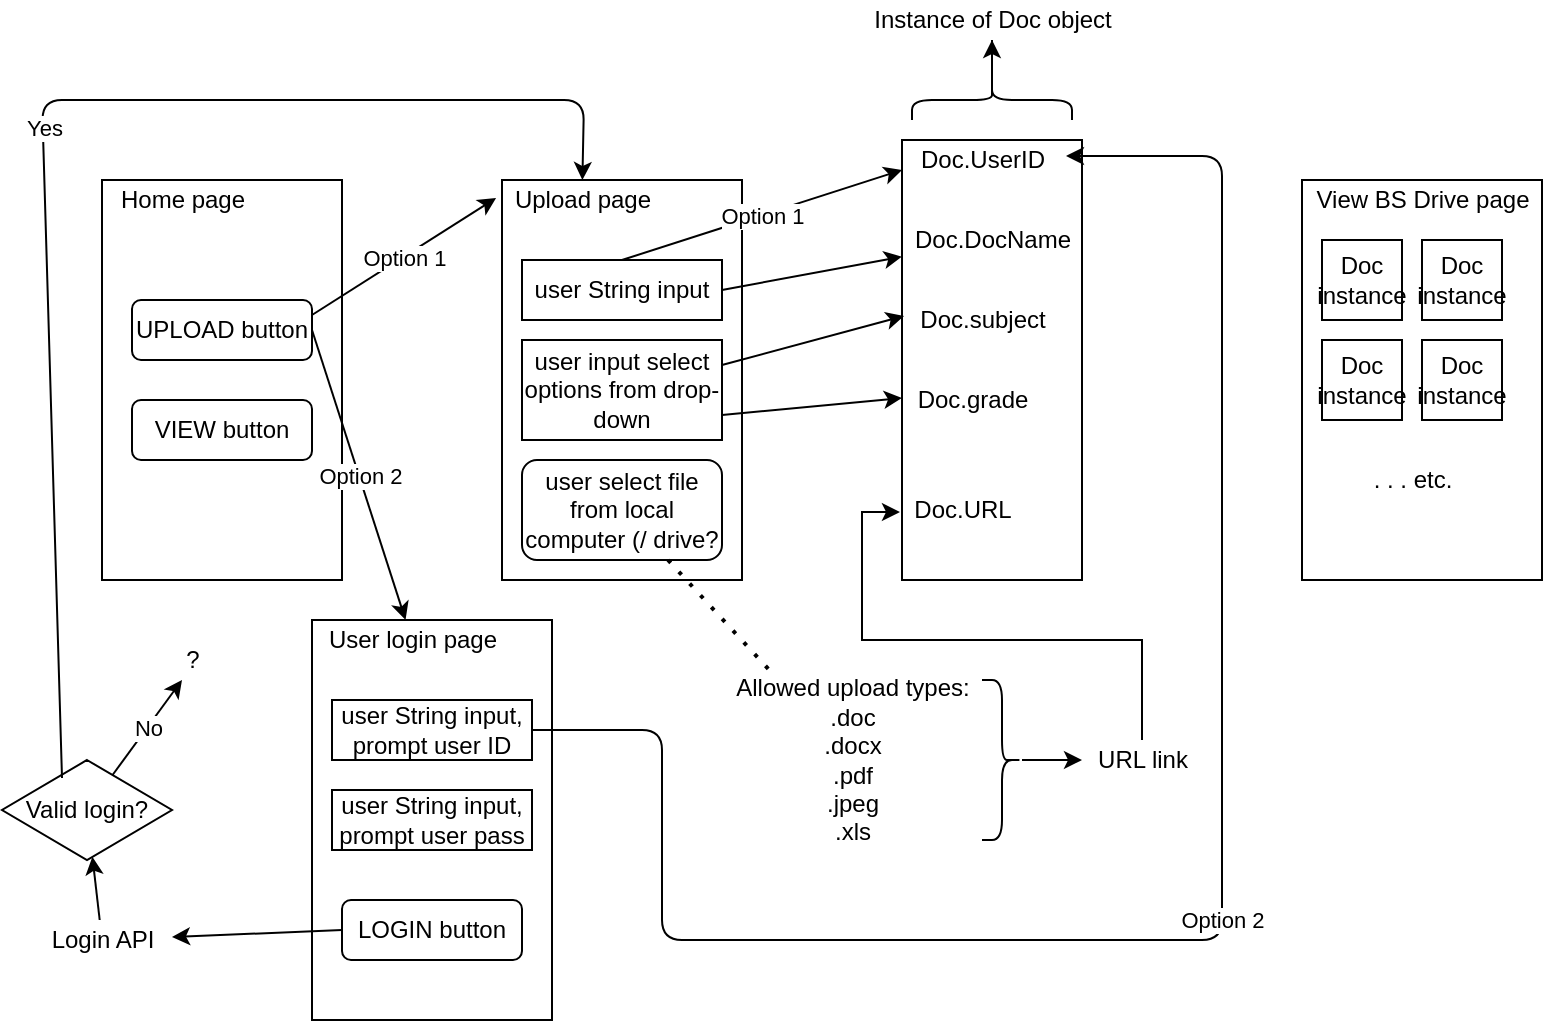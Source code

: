 <mxfile version="14.3.1" type="github">
  <diagram id="9pjWV6XYVZnFbX4phznE" name="Page-1">
    <mxGraphModel dx="1186" dy="518" grid="1" gridSize="10" guides="1" tooltips="1" connect="1" arrows="1" fold="1" page="1" pageScale="1" pageWidth="850" pageHeight="1100" math="0" shadow="0">
      <root>
        <mxCell id="0" />
        <mxCell id="1" parent="0" />
        <mxCell id="YGxNnv0O2CKbyeqGC6qJ-76" value="" style="rounded=0;whiteSpace=wrap;html=1;" vertex="1" parent="1">
          <mxGeometry x="480" y="100" width="90" height="220" as="geometry" />
        </mxCell>
        <mxCell id="YGxNnv0O2CKbyeqGC6qJ-2" value="" style="rounded=0;whiteSpace=wrap;html=1;" vertex="1" parent="1">
          <mxGeometry x="80" y="120" width="120" height="200" as="geometry" />
        </mxCell>
        <mxCell id="YGxNnv0O2CKbyeqGC6qJ-3" value="Home page&lt;br&gt;" style="text;html=1;resizable=0;autosize=1;align=center;verticalAlign=middle;points=[];fillColor=none;strokeColor=none;rounded=0;" vertex="1" parent="1">
          <mxGeometry x="80" y="120" width="80" height="20" as="geometry" />
        </mxCell>
        <mxCell id="YGxNnv0O2CKbyeqGC6qJ-5" value="UPLOAD button" style="rounded=1;whiteSpace=wrap;html=1;" vertex="1" parent="1">
          <mxGeometry x="95" y="180" width="90" height="30" as="geometry" />
        </mxCell>
        <mxCell id="YGxNnv0O2CKbyeqGC6qJ-6" value="VIEW button" style="rounded=1;whiteSpace=wrap;html=1;" vertex="1" parent="1">
          <mxGeometry x="95" y="230" width="90" height="30" as="geometry" />
        </mxCell>
        <mxCell id="YGxNnv0O2CKbyeqGC6qJ-8" value="" style="rounded=0;whiteSpace=wrap;html=1;" vertex="1" parent="1">
          <mxGeometry x="280" y="120" width="120" height="200" as="geometry" />
        </mxCell>
        <mxCell id="YGxNnv0O2CKbyeqGC6qJ-9" value="Upload page" style="text;html=1;resizable=0;autosize=1;align=center;verticalAlign=middle;points=[];fillColor=none;strokeColor=none;rounded=0;" vertex="1" parent="1">
          <mxGeometry x="280" y="120" width="80" height="20" as="geometry" />
        </mxCell>
        <mxCell id="YGxNnv0O2CKbyeqGC6qJ-10" value="user String input" style="rounded=0;whiteSpace=wrap;html=1;" vertex="1" parent="1">
          <mxGeometry x="290" y="160" width="100" height="30" as="geometry" />
        </mxCell>
        <mxCell id="YGxNnv0O2CKbyeqGC6qJ-11" value="user input select options from drop-down" style="rounded=0;whiteSpace=wrap;html=1;" vertex="1" parent="1">
          <mxGeometry x="290" y="200" width="100" height="50" as="geometry" />
        </mxCell>
        <mxCell id="YGxNnv0O2CKbyeqGC6qJ-12" value="user select file from local computer (/ drive?" style="rounded=1;whiteSpace=wrap;html=1;" vertex="1" parent="1">
          <mxGeometry x="290" y="260" width="100" height="50" as="geometry" />
        </mxCell>
        <mxCell id="YGxNnv0O2CKbyeqGC6qJ-14" value="" style="rounded=0;whiteSpace=wrap;html=1;" vertex="1" parent="1">
          <mxGeometry x="185" y="340" width="120" height="200" as="geometry" />
        </mxCell>
        <mxCell id="YGxNnv0O2CKbyeqGC6qJ-15" value="User login page" style="text;html=1;resizable=0;autosize=1;align=center;verticalAlign=middle;points=[];fillColor=none;strokeColor=none;rounded=0;" vertex="1" parent="1">
          <mxGeometry x="185" y="340" width="100" height="20" as="geometry" />
        </mxCell>
        <mxCell id="YGxNnv0O2CKbyeqGC6qJ-16" value="user String input, prompt user ID" style="rounded=0;whiteSpace=wrap;html=1;" vertex="1" parent="1">
          <mxGeometry x="195" y="380" width="100" height="30" as="geometry" />
        </mxCell>
        <mxCell id="YGxNnv0O2CKbyeqGC6qJ-17" value="user String input, prompt user pass" style="rounded=0;whiteSpace=wrap;html=1;" vertex="1" parent="1">
          <mxGeometry x="195" y="425" width="100" height="30" as="geometry" />
        </mxCell>
        <mxCell id="YGxNnv0O2CKbyeqGC6qJ-19" value="LOGIN button" style="rounded=1;whiteSpace=wrap;html=1;" vertex="1" parent="1">
          <mxGeometry x="200" y="480" width="90" height="30" as="geometry" />
        </mxCell>
        <mxCell id="YGxNnv0O2CKbyeqGC6qJ-21" value="" style="endArrow=classic;html=1;exitX=1;exitY=0.25;exitDx=0;exitDy=0;entryX=-0.037;entryY=0.45;entryDx=0;entryDy=0;entryPerimeter=0;" edge="1" parent="1" source="YGxNnv0O2CKbyeqGC6qJ-5" target="YGxNnv0O2CKbyeqGC6qJ-9">
          <mxGeometry relative="1" as="geometry">
            <mxPoint x="220" y="200" as="sourcePoint" />
            <mxPoint x="250" y="210" as="targetPoint" />
          </mxGeometry>
        </mxCell>
        <mxCell id="YGxNnv0O2CKbyeqGC6qJ-22" value="Option 1" style="edgeLabel;resizable=0;html=1;align=center;verticalAlign=middle;" connectable="0" vertex="1" parent="YGxNnv0O2CKbyeqGC6qJ-21">
          <mxGeometry relative="1" as="geometry" />
        </mxCell>
        <mxCell id="YGxNnv0O2CKbyeqGC6qJ-24" value="" style="endArrow=classic;html=1;exitX=1;exitY=0.5;exitDx=0;exitDy=0;" edge="1" parent="1" source="YGxNnv0O2CKbyeqGC6qJ-5" target="YGxNnv0O2CKbyeqGC6qJ-15">
          <mxGeometry relative="1" as="geometry">
            <mxPoint x="60" y="448.5" as="sourcePoint" />
            <mxPoint x="152.04" y="390" as="targetPoint" />
          </mxGeometry>
        </mxCell>
        <mxCell id="YGxNnv0O2CKbyeqGC6qJ-25" value="Option 2" style="edgeLabel;resizable=0;html=1;align=center;verticalAlign=middle;" connectable="0" vertex="1" parent="YGxNnv0O2CKbyeqGC6qJ-24">
          <mxGeometry relative="1" as="geometry" />
        </mxCell>
        <mxCell id="YGxNnv0O2CKbyeqGC6qJ-26" value="" style="endArrow=classic;html=1;exitX=1;exitY=0.5;exitDx=0;exitDy=0;" edge="1" parent="1" source="YGxNnv0O2CKbyeqGC6qJ-10" target="YGxNnv0O2CKbyeqGC6qJ-27">
          <mxGeometry width="50" height="50" relative="1" as="geometry">
            <mxPoint x="400" y="320" as="sourcePoint" />
            <mxPoint x="480" y="120" as="targetPoint" />
          </mxGeometry>
        </mxCell>
        <mxCell id="YGxNnv0O2CKbyeqGC6qJ-27" value="Doc.DocName" style="text;html=1;resizable=0;autosize=1;align=center;verticalAlign=middle;points=[];fillColor=none;strokeColor=none;rounded=0;" vertex="1" parent="1">
          <mxGeometry x="480" y="140" width="90" height="20" as="geometry" />
        </mxCell>
        <mxCell id="YGxNnv0O2CKbyeqGC6qJ-28" value="Doc.subject" style="text;html=1;resizable=0;autosize=1;align=center;verticalAlign=middle;points=[];fillColor=none;strokeColor=none;rounded=0;" vertex="1" parent="1">
          <mxGeometry x="480" y="180" width="80" height="20" as="geometry" />
        </mxCell>
        <mxCell id="YGxNnv0O2CKbyeqGC6qJ-29" value="Doc.grade" style="text;html=1;resizable=0;autosize=1;align=center;verticalAlign=middle;points=[];fillColor=none;strokeColor=none;rounded=0;" vertex="1" parent="1">
          <mxGeometry x="480" y="220" width="70" height="20" as="geometry" />
        </mxCell>
        <mxCell id="YGxNnv0O2CKbyeqGC6qJ-30" value="" style="endArrow=classic;html=1;exitX=1;exitY=0.25;exitDx=0;exitDy=0;entryX=0.013;entryY=0.4;entryDx=0;entryDy=0;entryPerimeter=0;" edge="1" parent="1" source="YGxNnv0O2CKbyeqGC6qJ-11" target="YGxNnv0O2CKbyeqGC6qJ-28">
          <mxGeometry width="50" height="50" relative="1" as="geometry">
            <mxPoint x="400" y="310" as="sourcePoint" />
            <mxPoint x="450" y="260" as="targetPoint" />
          </mxGeometry>
        </mxCell>
        <mxCell id="YGxNnv0O2CKbyeqGC6qJ-31" value="" style="endArrow=classic;html=1;exitX=1;exitY=0.75;exitDx=0;exitDy=0;entryX=0;entryY=0.45;entryDx=0;entryDy=0;entryPerimeter=0;" edge="1" parent="1" source="YGxNnv0O2CKbyeqGC6qJ-11" target="YGxNnv0O2CKbyeqGC6qJ-29">
          <mxGeometry width="50" height="50" relative="1" as="geometry">
            <mxPoint x="400" y="310" as="sourcePoint" />
            <mxPoint x="450" y="260" as="targetPoint" />
          </mxGeometry>
        </mxCell>
        <mxCell id="YGxNnv0O2CKbyeqGC6qJ-36" value="" style="endArrow=classic;html=1;exitX=0;exitY=0.5;exitDx=0;exitDy=0;" edge="1" parent="1" source="YGxNnv0O2CKbyeqGC6qJ-19" target="YGxNnv0O2CKbyeqGC6qJ-37">
          <mxGeometry width="50" height="50" relative="1" as="geometry">
            <mxPoint x="400" y="310" as="sourcePoint" />
            <mxPoint x="360" y="510" as="targetPoint" />
          </mxGeometry>
        </mxCell>
        <mxCell id="YGxNnv0O2CKbyeqGC6qJ-37" value="Login API" style="text;html=1;resizable=0;autosize=1;align=center;verticalAlign=middle;points=[];fillColor=none;strokeColor=none;rounded=0;" vertex="1" parent="1">
          <mxGeometry x="45" y="490" width="70" height="20" as="geometry" />
        </mxCell>
        <mxCell id="YGxNnv0O2CKbyeqGC6qJ-38" value="Valid login?" style="rhombus;whiteSpace=wrap;html=1;" vertex="1" parent="1">
          <mxGeometry x="30" y="410" width="85" height="50" as="geometry" />
        </mxCell>
        <mxCell id="YGxNnv0O2CKbyeqGC6qJ-40" value="" style="endArrow=classic;html=1;exitX=0.353;exitY=0.18;exitDx=0;exitDy=0;exitPerimeter=0;" edge="1" parent="1" source="YGxNnv0O2CKbyeqGC6qJ-38" target="YGxNnv0O2CKbyeqGC6qJ-9">
          <mxGeometry relative="1" as="geometry">
            <mxPoint x="380" y="450" as="sourcePoint" />
            <mxPoint x="480" y="450" as="targetPoint" />
            <Array as="points">
              <mxPoint x="50" y="80" />
              <mxPoint x="321" y="80" />
            </Array>
          </mxGeometry>
        </mxCell>
        <mxCell id="YGxNnv0O2CKbyeqGC6qJ-41" value="Yes" style="edgeLabel;resizable=0;html=1;align=center;verticalAlign=middle;" connectable="0" vertex="1" parent="YGxNnv0O2CKbyeqGC6qJ-40">
          <mxGeometry relative="1" as="geometry" />
        </mxCell>
        <mxCell id="YGxNnv0O2CKbyeqGC6qJ-42" value="" style="rounded=0;whiteSpace=wrap;html=1;" vertex="1" parent="1">
          <mxGeometry x="680" y="120" width="120" height="200" as="geometry" />
        </mxCell>
        <mxCell id="YGxNnv0O2CKbyeqGC6qJ-43" value="View BS Drive page" style="text;html=1;resizable=0;autosize=1;align=center;verticalAlign=middle;points=[];fillColor=none;strokeColor=none;rounded=0;" vertex="1" parent="1">
          <mxGeometry x="680" y="120" width="120" height="20" as="geometry" />
        </mxCell>
        <mxCell id="YGxNnv0O2CKbyeqGC6qJ-44" value="Doc instance" style="rounded=0;whiteSpace=wrap;html=1;" vertex="1" parent="1">
          <mxGeometry x="690" y="150" width="40" height="40" as="geometry" />
        </mxCell>
        <mxCell id="YGxNnv0O2CKbyeqGC6qJ-45" value="Doc instance" style="rounded=0;whiteSpace=wrap;html=1;" vertex="1" parent="1">
          <mxGeometry x="690" y="200" width="40" height="40" as="geometry" />
        </mxCell>
        <mxCell id="YGxNnv0O2CKbyeqGC6qJ-46" value="Doc instance" style="rounded=0;whiteSpace=wrap;html=1;" vertex="1" parent="1">
          <mxGeometry x="740" y="150" width="40" height="40" as="geometry" />
        </mxCell>
        <mxCell id="YGxNnv0O2CKbyeqGC6qJ-47" value="Doc instance" style="rounded=0;whiteSpace=wrap;html=1;" vertex="1" parent="1">
          <mxGeometry x="740" y="200" width="40" height="40" as="geometry" />
        </mxCell>
        <mxCell id="YGxNnv0O2CKbyeqGC6qJ-49" value="" style="endArrow=classic;html=1;" edge="1" parent="1" source="YGxNnv0O2CKbyeqGC6qJ-37" target="YGxNnv0O2CKbyeqGC6qJ-38">
          <mxGeometry width="50" height="50" relative="1" as="geometry">
            <mxPoint x="20" y="510" as="sourcePoint" />
            <mxPoint x="70" y="460" as="targetPoint" />
          </mxGeometry>
        </mxCell>
        <mxCell id="YGxNnv0O2CKbyeqGC6qJ-50" value="" style="endArrow=classic;html=1;" edge="1" parent="1" source="YGxNnv0O2CKbyeqGC6qJ-38">
          <mxGeometry relative="1" as="geometry">
            <mxPoint x="70" y="370" as="sourcePoint" />
            <mxPoint x="120" y="370" as="targetPoint" />
          </mxGeometry>
        </mxCell>
        <mxCell id="YGxNnv0O2CKbyeqGC6qJ-51" value="No" style="edgeLabel;resizable=0;html=1;align=center;verticalAlign=middle;" connectable="0" vertex="1" parent="YGxNnv0O2CKbyeqGC6qJ-50">
          <mxGeometry relative="1" as="geometry" />
        </mxCell>
        <mxCell id="YGxNnv0O2CKbyeqGC6qJ-52" value="?" style="text;html=1;resizable=0;autosize=1;align=center;verticalAlign=middle;points=[];fillColor=none;strokeColor=none;rounded=0;" vertex="1" parent="1">
          <mxGeometry x="115" y="350" width="20" height="20" as="geometry" />
        </mxCell>
        <mxCell id="YGxNnv0O2CKbyeqGC6qJ-53" value="" style="endArrow=none;dashed=1;html=1;dashPattern=1 3;strokeWidth=2;" edge="1" parent="1" source="YGxNnv0O2CKbyeqGC6qJ-12" target="YGxNnv0O2CKbyeqGC6qJ-54">
          <mxGeometry width="50" height="50" relative="1" as="geometry">
            <mxPoint x="430" y="320" as="sourcePoint" />
            <mxPoint x="440" y="360" as="targetPoint" />
          </mxGeometry>
        </mxCell>
        <mxCell id="YGxNnv0O2CKbyeqGC6qJ-54" value="Allowed upload types:&lt;br&gt;.doc&lt;br&gt;.docx&lt;br&gt;.pdf&lt;br&gt;.jpeg&lt;br&gt;.xls" style="text;html=1;resizable=0;autosize=1;align=center;verticalAlign=middle;points=[];fillColor=none;strokeColor=none;rounded=0;" vertex="1" parent="1">
          <mxGeometry x="390" y="365" width="130" height="90" as="geometry" />
        </mxCell>
        <mxCell id="YGxNnv0O2CKbyeqGC6qJ-77" value="" style="edgeStyle=orthogonalEdgeStyle;rounded=0;orthogonalLoop=1;jettySize=auto;html=1;" edge="1" parent="1" source="YGxNnv0O2CKbyeqGC6qJ-55" target="YGxNnv0O2CKbyeqGC6qJ-59">
          <mxGeometry relative="1" as="geometry" />
        </mxCell>
        <mxCell id="YGxNnv0O2CKbyeqGC6qJ-55" value="" style="shape=curlyBracket;whiteSpace=wrap;html=1;rounded=1;size=0.5;direction=west;" vertex="1" parent="1">
          <mxGeometry x="520" y="370" width="20" height="80" as="geometry" />
        </mxCell>
        <mxCell id="YGxNnv0O2CKbyeqGC6qJ-81" value="" style="edgeStyle=orthogonalEdgeStyle;rounded=0;orthogonalLoop=1;jettySize=auto;html=1;entryX=-0.017;entryY=0.55;entryDx=0;entryDy=0;entryPerimeter=0;" edge="1" parent="1" source="YGxNnv0O2CKbyeqGC6qJ-59" target="YGxNnv0O2CKbyeqGC6qJ-61">
          <mxGeometry relative="1" as="geometry">
            <Array as="points">
              <mxPoint x="600" y="350" />
              <mxPoint x="460" y="350" />
              <mxPoint x="460" y="286" />
            </Array>
          </mxGeometry>
        </mxCell>
        <mxCell id="YGxNnv0O2CKbyeqGC6qJ-59" value="URL link" style="text;html=1;resizable=0;autosize=1;align=center;verticalAlign=middle;points=[];fillColor=none;strokeColor=none;rounded=0;" vertex="1" parent="1">
          <mxGeometry x="570" y="400" width="60" height="20" as="geometry" />
        </mxCell>
        <mxCell id="YGxNnv0O2CKbyeqGC6qJ-61" value="Doc.URL" style="text;html=1;resizable=0;autosize=1;align=center;verticalAlign=middle;points=[];fillColor=none;strokeColor=none;rounded=0;" vertex="1" parent="1">
          <mxGeometry x="480" y="275" width="60" height="20" as="geometry" />
        </mxCell>
        <mxCell id="YGxNnv0O2CKbyeqGC6qJ-63" value="Doc.UserID" style="text;html=1;resizable=0;autosize=1;align=center;verticalAlign=middle;points=[];fillColor=none;strokeColor=none;rounded=0;" vertex="1" parent="1">
          <mxGeometry x="480" y="100" width="80" height="20" as="geometry" />
        </mxCell>
        <mxCell id="YGxNnv0O2CKbyeqGC6qJ-65" value="Option 1" style="endArrow=classic;html=1;exitX=0.5;exitY=0;exitDx=0;exitDy=0;entryX=0;entryY=0.75;entryDx=0;entryDy=0;entryPerimeter=0;" edge="1" parent="1" source="YGxNnv0O2CKbyeqGC6qJ-10" target="YGxNnv0O2CKbyeqGC6qJ-63">
          <mxGeometry width="50" height="50" relative="1" as="geometry">
            <mxPoint x="430" y="300" as="sourcePoint" />
            <mxPoint x="480" y="250" as="targetPoint" />
          </mxGeometry>
        </mxCell>
        <mxCell id="YGxNnv0O2CKbyeqGC6qJ-71" style="edgeStyle=orthogonalEdgeStyle;rounded=0;orthogonalLoop=1;jettySize=auto;html=1;exitX=0.1;exitY=0.5;exitDx=0;exitDy=0;exitPerimeter=0;" edge="1" parent="1" source="YGxNnv0O2CKbyeqGC6qJ-68" target="YGxNnv0O2CKbyeqGC6qJ-69">
          <mxGeometry relative="1" as="geometry" />
        </mxCell>
        <mxCell id="YGxNnv0O2CKbyeqGC6qJ-68" value="" style="shape=curlyBracket;whiteSpace=wrap;html=1;rounded=1;size=0.5;direction=south;" vertex="1" parent="1">
          <mxGeometry x="485" y="70" width="80" height="20" as="geometry" />
        </mxCell>
        <mxCell id="YGxNnv0O2CKbyeqGC6qJ-69" value="Instance of Doc object" style="text;html=1;resizable=0;autosize=1;align=center;verticalAlign=middle;points=[];fillColor=none;strokeColor=none;rounded=0;" vertex="1" parent="1">
          <mxGeometry x="460" y="30" width="130" height="20" as="geometry" />
        </mxCell>
        <mxCell id="YGxNnv0O2CKbyeqGC6qJ-78" value="" style="endArrow=classic;html=1;exitX=1;exitY=0.5;exitDx=0;exitDy=0;entryX=1.025;entryY=0.4;entryDx=0;entryDy=0;entryPerimeter=0;" edge="1" parent="1" source="YGxNnv0O2CKbyeqGC6qJ-16" target="YGxNnv0O2CKbyeqGC6qJ-63">
          <mxGeometry relative="1" as="geometry">
            <mxPoint x="450" y="499.5" as="sourcePoint" />
            <mxPoint x="610" y="499.5" as="targetPoint" />
            <Array as="points">
              <mxPoint x="360" y="395" />
              <mxPoint x="360" y="500" />
              <mxPoint x="640" y="500" />
              <mxPoint x="640" y="108" />
            </Array>
          </mxGeometry>
        </mxCell>
        <mxCell id="YGxNnv0O2CKbyeqGC6qJ-79" value="Option 2" style="edgeLabel;resizable=0;html=1;align=center;verticalAlign=middle;" connectable="0" vertex="1" parent="YGxNnv0O2CKbyeqGC6qJ-78">
          <mxGeometry relative="1" as="geometry" />
        </mxCell>
        <mxCell id="YGxNnv0O2CKbyeqGC6qJ-82" value=". . . etc." style="text;html=1;resizable=0;autosize=1;align=center;verticalAlign=middle;points=[];fillColor=none;strokeColor=none;rounded=0;" vertex="1" parent="1">
          <mxGeometry x="710" y="260" width="50" height="20" as="geometry" />
        </mxCell>
      </root>
    </mxGraphModel>
  </diagram>
</mxfile>
